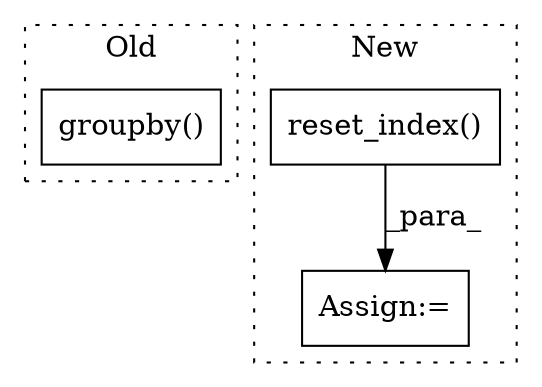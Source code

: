 digraph G {
subgraph cluster0 {
1 [label="groupby()" a="75" s="6488,6513" l="12,1" shape="box"];
label = "Old";
style="dotted";
}
subgraph cluster1 {
2 [label="reset_index()" a="75" s="5777" l="68" shape="box"];
3 [label="Assign:=" a="68" s="5774" l="3" shape="box"];
label = "New";
style="dotted";
}
2 -> 3 [label="_para_"];
}